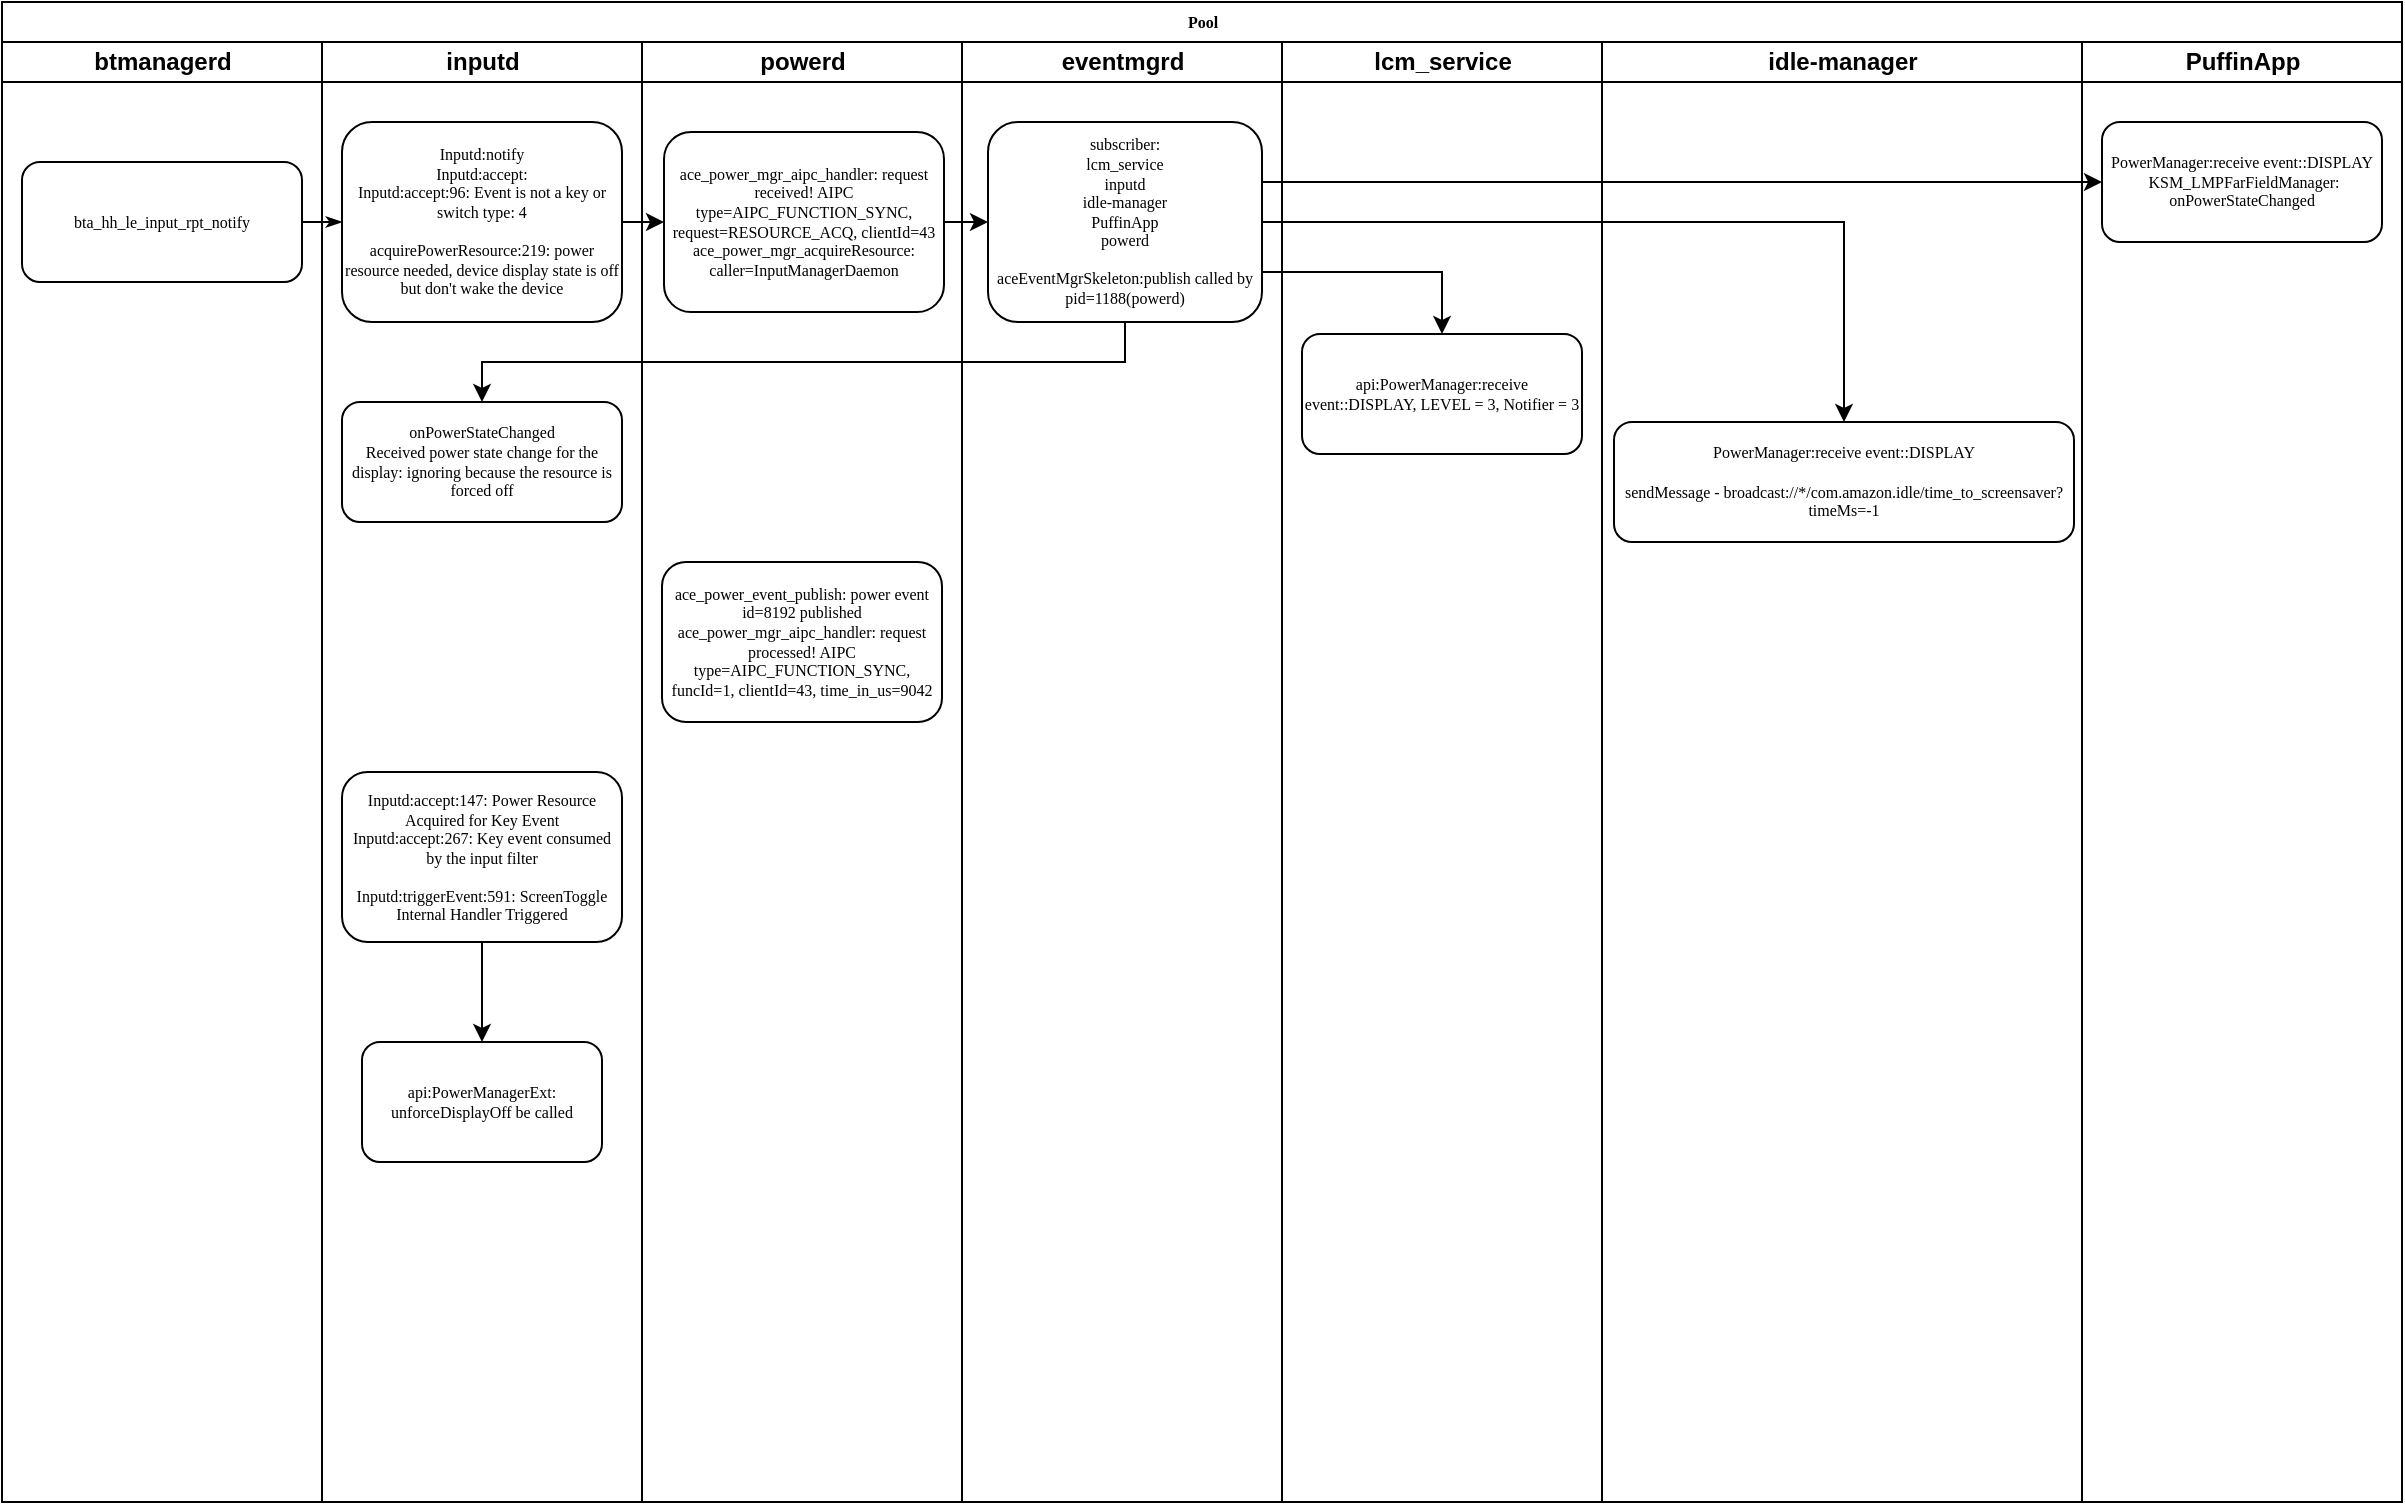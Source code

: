 <mxfile version="24.4.0" type="github">
  <diagram name="Page-1" id="74e2e168-ea6b-b213-b513-2b3c1d86103e">
    <mxGraphModel dx="1306" dy="715" grid="1" gridSize="10" guides="1" tooltips="1" connect="1" arrows="1" fold="1" page="1" pageScale="1" pageWidth="1100" pageHeight="850" background="none" math="0" shadow="0">
      <root>
        <mxCell id="0" />
        <mxCell id="1" parent="0" />
        <mxCell id="77e6c97f196da883-1" value="Pool" style="swimlane;html=1;childLayout=stackLayout;startSize=20;rounded=0;shadow=0;labelBackgroundColor=none;strokeWidth=1;fontFamily=Verdana;fontSize=8;align=center;" parent="1" vertex="1">
          <mxGeometry x="80" y="39" width="1200" height="750" as="geometry" />
        </mxCell>
        <mxCell id="77e6c97f196da883-2" value="btmanagerd" style="swimlane;html=1;startSize=20;" parent="77e6c97f196da883-1" vertex="1">
          <mxGeometry y="20" width="160" height="730" as="geometry" />
        </mxCell>
        <mxCell id="77e6c97f196da883-8" value="bta_hh_le_input_rpt_notify" style="rounded=1;whiteSpace=wrap;html=1;shadow=0;labelBackgroundColor=none;strokeWidth=1;fontFamily=Verdana;fontSize=8;align=center;" parent="77e6c97f196da883-2" vertex="1">
          <mxGeometry x="10" y="60" width="140" height="60" as="geometry" />
        </mxCell>
        <mxCell id="77e6c97f196da883-26" style="edgeStyle=orthogonalEdgeStyle;rounded=1;html=1;labelBackgroundColor=none;startArrow=none;startFill=0;startSize=5;endArrow=classicThin;endFill=1;endSize=5;jettySize=auto;orthogonalLoop=1;strokeWidth=1;fontFamily=Verdana;fontSize=8" parent="77e6c97f196da883-1" source="77e6c97f196da883-8" target="77e6c97f196da883-11" edge="1">
          <mxGeometry relative="1" as="geometry" />
        </mxCell>
        <mxCell id="77e6c97f196da883-3" value="inputd" style="swimlane;html=1;startSize=20;" parent="77e6c97f196da883-1" vertex="1">
          <mxGeometry x="160" y="20" width="160" height="730" as="geometry" />
        </mxCell>
        <mxCell id="77e6c97f196da883-11" value="&lt;div&gt;Inputd:notify&lt;br&gt;&lt;/div&gt;Inputd:accept:&lt;div&gt;Inputd:accept:96: Event is not a key or switch type: 4&lt;br&gt;&lt;/div&gt;&lt;div&gt;&lt;br&gt;&lt;/div&gt;&lt;div&gt;acquirePowerResource:219: power resource needed, device display state is off but don&#39;t wake the device&lt;br&gt;&lt;/div&gt;" style="rounded=1;whiteSpace=wrap;html=1;shadow=0;labelBackgroundColor=none;strokeWidth=1;fontFamily=Verdana;fontSize=8;align=center;" parent="77e6c97f196da883-3" vertex="1">
          <mxGeometry x="10" y="40" width="140" height="100" as="geometry" />
        </mxCell>
        <mxCell id="4llOrDusf5U5oBpGNFT5-69" value="&lt;div&gt;onPowerStateChanged&lt;br&gt;&lt;/div&gt;&lt;div&gt;Received power state change for the display: ignoring because the resource is forced off&lt;br&gt;&lt;/div&gt;" style="rounded=1;whiteSpace=wrap;html=1;shadow=0;labelBackgroundColor=none;strokeWidth=1;fontFamily=Verdana;fontSize=8;align=center;" vertex="1" parent="77e6c97f196da883-3">
          <mxGeometry x="10" y="180" width="140" height="60" as="geometry" />
        </mxCell>
        <mxCell id="4llOrDusf5U5oBpGNFT5-73" value="" style="edgeStyle=orthogonalEdgeStyle;rounded=0;orthogonalLoop=1;jettySize=auto;html=1;" edge="1" parent="77e6c97f196da883-3" source="4llOrDusf5U5oBpGNFT5-71" target="4llOrDusf5U5oBpGNFT5-72">
          <mxGeometry relative="1" as="geometry" />
        </mxCell>
        <mxCell id="4llOrDusf5U5oBpGNFT5-71" value="&lt;div&gt;Inputd:accept:147: Power Resource Acquired for Key Event&lt;br&gt;&lt;/div&gt;&lt;div&gt;Inputd:accept:267: Key event consumed by the input filter&lt;br&gt;&lt;/div&gt;&lt;div&gt;&lt;br&gt;&lt;/div&gt;&lt;div&gt;Inputd:triggerEvent:591: ScreenToggle Internal Handler Triggered&lt;br&gt;&lt;/div&gt;" style="rounded=1;whiteSpace=wrap;html=1;shadow=0;labelBackgroundColor=none;strokeWidth=1;fontFamily=Verdana;fontSize=8;align=center;" vertex="1" parent="77e6c97f196da883-3">
          <mxGeometry x="10" y="365" width="140" height="85" as="geometry" />
        </mxCell>
        <mxCell id="4llOrDusf5U5oBpGNFT5-72" value="api:PowerManagerExt:&lt;div&gt;unforceDisplayOff be called&lt;/div&gt;" style="whiteSpace=wrap;html=1;fontSize=8;fontFamily=Verdana;rounded=1;shadow=0;labelBackgroundColor=none;strokeWidth=1;" vertex="1" parent="77e6c97f196da883-3">
          <mxGeometry x="20" y="500" width="120" height="60" as="geometry" />
        </mxCell>
        <mxCell id="77e6c97f196da883-4" value="powerd" style="swimlane;html=1;startSize=20;" parent="77e6c97f196da883-1" vertex="1">
          <mxGeometry x="320" y="20" width="160" height="730" as="geometry" />
        </mxCell>
        <mxCell id="77e6c97f196da883-12" value="&lt;div&gt;&lt;div&gt;ace_power_mgr_aipc_handler: request received! AIPC type=AIPC_FUNCTION_SYNC, request=RESOURCE_ACQ, clientId=43&lt;/div&gt;&lt;/div&gt;ace_power_mgr_acquireResource: caller=InputManagerDaemon" style="rounded=1;whiteSpace=wrap;html=1;shadow=0;labelBackgroundColor=none;strokeWidth=1;fontFamily=Verdana;fontSize=8;align=center;" parent="77e6c97f196da883-4" vertex="1">
          <mxGeometry x="11" y="45" width="140" height="90" as="geometry" />
        </mxCell>
        <mxCell id="4llOrDusf5U5oBpGNFT5-68" value="ace_power_event_publish: power event id=8192 published&lt;div&gt;ace_power_mgr_aipc_handler: request processed! AIPC type=AIPC_FUNCTION_SYNC, funcId=1, clientId=43, time_in_us=9042&lt;br&gt;&lt;/div&gt;" style="rounded=1;whiteSpace=wrap;html=1;shadow=0;labelBackgroundColor=none;strokeWidth=1;fontFamily=Verdana;fontSize=8;align=center;" vertex="1" parent="77e6c97f196da883-4">
          <mxGeometry x="10" y="260" width="140" height="80" as="geometry" />
        </mxCell>
        <mxCell id="77e6c97f196da883-5" value="eventmgrd" style="swimlane;html=1;startSize=20;" parent="77e6c97f196da883-1" vertex="1">
          <mxGeometry x="480" y="20" width="160" height="730" as="geometry" />
        </mxCell>
        <mxCell id="4llOrDusf5U5oBpGNFT5-7" value="subscriber:&lt;div&gt;lcm_service&lt;br&gt;&lt;/div&gt;&lt;div&gt;inputd&lt;br&gt;&lt;/div&gt;&lt;div&gt;idle-manager&lt;br&gt;&lt;/div&gt;&lt;div&gt;PuffinApp&lt;br&gt;&lt;/div&gt;&lt;div&gt;powerd&lt;br&gt;&lt;/div&gt;&lt;div&gt;&lt;br&gt;&lt;/div&gt;&lt;div&gt;aceEventMgrSkeleton:publish called by pid=1188(powerd)&lt;br&gt;&lt;/div&gt;" style="rounded=1;whiteSpace=wrap;html=1;shadow=0;labelBackgroundColor=none;strokeWidth=1;fontFamily=Verdana;fontSize=8;align=center;" vertex="1" parent="77e6c97f196da883-5">
          <mxGeometry x="13" y="40" width="137" height="100" as="geometry" />
        </mxCell>
        <mxCell id="77e6c97f196da883-7" value="lcm_service" style="swimlane;html=1;startSize=20;" parent="77e6c97f196da883-1" vertex="1">
          <mxGeometry x="640" y="20" width="160" height="730" as="geometry" />
        </mxCell>
        <mxCell id="4llOrDusf5U5oBpGNFT5-55" value="api:PowerManager:receive event::DISPLAY, LEVEL = 3, Notifier = 3" style="rounded=1;whiteSpace=wrap;html=1;shadow=0;labelBackgroundColor=none;strokeWidth=1;fontFamily=Verdana;fontSize=8;align=center;" vertex="1" parent="77e6c97f196da883-7">
          <mxGeometry x="10" y="146" width="140" height="60" as="geometry" />
        </mxCell>
        <mxCell id="4llOrDusf5U5oBpGNFT5-61" value="idle-manager" style="swimlane;html=1;startSize=20;" vertex="1" parent="77e6c97f196da883-1">
          <mxGeometry x="800" y="20" width="240" height="730" as="geometry" />
        </mxCell>
        <mxCell id="4llOrDusf5U5oBpGNFT5-64" value="PowerManager:receive event::DISPLAY&lt;div&gt;&lt;br&gt;&lt;/div&gt;&lt;div&gt;sendMessage - broadcast://*/com.amazon.idle/time_to_screensaver?timeMs=-1&lt;br&gt;&lt;/div&gt;" style="rounded=1;whiteSpace=wrap;html=1;shadow=0;labelBackgroundColor=none;strokeWidth=1;fontFamily=Verdana;fontSize=8;align=center;" vertex="1" parent="4llOrDusf5U5oBpGNFT5-61">
          <mxGeometry x="6" y="190" width="230" height="60" as="geometry" />
        </mxCell>
        <mxCell id="77e6c97f196da883-6" value="PuffinApp" style="swimlane;html=1;startSize=20;" parent="77e6c97f196da883-1" vertex="1">
          <mxGeometry x="1040" y="20" width="160" height="730" as="geometry" />
        </mxCell>
        <mxCell id="4llOrDusf5U5oBpGNFT5-53" value="PowerManager:receive event::DISPLAY&lt;div&gt;&amp;nbsp;KSM_LMPFarFieldManager:&lt;/div&gt;&lt;div&gt;onPowerStateChanged&lt;br&gt;&lt;/div&gt;" style="rounded=1;whiteSpace=wrap;html=1;shadow=0;labelBackgroundColor=none;strokeWidth=1;fontFamily=Verdana;fontSize=8;align=center;" vertex="1" parent="77e6c97f196da883-6">
          <mxGeometry x="10" y="40" width="140" height="60" as="geometry" />
        </mxCell>
        <mxCell id="4llOrDusf5U5oBpGNFT5-8" value="" style="edgeStyle=orthogonalEdgeStyle;rounded=0;orthogonalLoop=1;jettySize=auto;html=1;" edge="1" parent="77e6c97f196da883-1" source="77e6c97f196da883-12" target="4llOrDusf5U5oBpGNFT5-7">
          <mxGeometry relative="1" as="geometry" />
        </mxCell>
        <mxCell id="4llOrDusf5U5oBpGNFT5-54" value="" style="edgeStyle=orthogonalEdgeStyle;rounded=0;orthogonalLoop=1;jettySize=auto;html=1;" edge="1" parent="77e6c97f196da883-1" source="4llOrDusf5U5oBpGNFT5-7" target="4llOrDusf5U5oBpGNFT5-53">
          <mxGeometry relative="1" as="geometry">
            <Array as="points">
              <mxPoint x="800" y="90" />
              <mxPoint x="800" y="90" />
            </Array>
          </mxGeometry>
        </mxCell>
        <mxCell id="4llOrDusf5U5oBpGNFT5-63" style="edgeStyle=orthogonalEdgeStyle;rounded=0;orthogonalLoop=1;jettySize=auto;html=1;exitX=1;exitY=0.75;exitDx=0;exitDy=0;" edge="1" parent="77e6c97f196da883-1" source="4llOrDusf5U5oBpGNFT5-7" target="4llOrDusf5U5oBpGNFT5-55">
          <mxGeometry relative="1" as="geometry" />
        </mxCell>
        <mxCell id="4llOrDusf5U5oBpGNFT5-67" style="edgeStyle=orthogonalEdgeStyle;rounded=0;orthogonalLoop=1;jettySize=auto;html=1;exitX=1;exitY=0.5;exitDx=0;exitDy=0;entryX=0.5;entryY=0;entryDx=0;entryDy=0;" edge="1" parent="77e6c97f196da883-1" source="4llOrDusf5U5oBpGNFT5-7" target="4llOrDusf5U5oBpGNFT5-64">
          <mxGeometry relative="1" as="geometry" />
        </mxCell>
        <mxCell id="4llOrDusf5U5oBpGNFT5-70" style="edgeStyle=orthogonalEdgeStyle;rounded=0;orthogonalLoop=1;jettySize=auto;html=1;exitX=0.5;exitY=1;exitDx=0;exitDy=0;entryX=0.5;entryY=0;entryDx=0;entryDy=0;" edge="1" parent="77e6c97f196da883-1" source="4llOrDusf5U5oBpGNFT5-7" target="4llOrDusf5U5oBpGNFT5-69">
          <mxGeometry relative="1" as="geometry" />
        </mxCell>
        <mxCell id="4llOrDusf5U5oBpGNFT5-74" style="edgeStyle=orthogonalEdgeStyle;rounded=0;orthogonalLoop=1;jettySize=auto;html=1;exitX=1;exitY=0.5;exitDx=0;exitDy=0;entryX=0;entryY=0.5;entryDx=0;entryDy=0;" edge="1" parent="77e6c97f196da883-1" source="77e6c97f196da883-11" target="77e6c97f196da883-12">
          <mxGeometry relative="1" as="geometry" />
        </mxCell>
      </root>
    </mxGraphModel>
  </diagram>
</mxfile>
